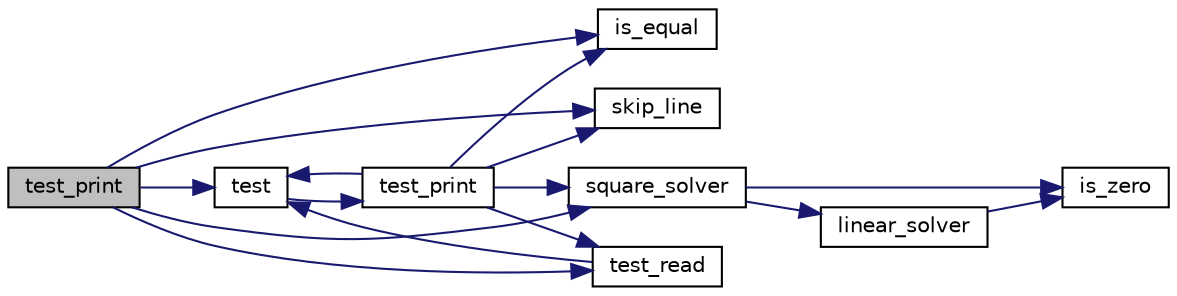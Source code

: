 digraph "test_print"
{
 // LATEX_PDF_SIZE
  edge [fontname="Helvetica",fontsize="10",labelfontname="Helvetica",labelfontsize="10"];
  node [fontname="Helvetica",fontsize="10",shape=record];
  rankdir="LR";
  Node1 [label="test_print",height=0.2,width=0.4,color="black", fillcolor="grey75", style="filled", fontcolor="black",tooltip=" "];
  Node1 -> Node2 [color="midnightblue",fontsize="10",style="solid",fontname="Helvetica"];
  Node2 [label="is_equal",height=0.2,width=0.4,color="black", fillcolor="white", style="filled",URL="$solver_8cpp.html#a59407076ee6342ec18d2de0c0b5ebda9",tooltip=" "];
  Node1 -> Node3 [color="midnightblue",fontsize="10",style="solid",fontname="Helvetica"];
  Node3 [label="skip_line",height=0.2,width=0.4,color="black", fillcolor="white", style="filled",URL="$interface_8cpp.html#a414daf603ed0764e620c131477f3716e",tooltip=" "];
  Node1 -> Node4 [color="midnightblue",fontsize="10",style="solid",fontname="Helvetica"];
  Node4 [label="square_solver",height=0.2,width=0.4,color="black", fillcolor="white", style="filled",URL="$solver_8cpp.html#a1eb24f891c892c102e3413c143e472be",tooltip=" "];
  Node4 -> Node5 [color="midnightblue",fontsize="10",style="solid",fontname="Helvetica"];
  Node5 [label="is_zero",height=0.2,width=0.4,color="black", fillcolor="white", style="filled",URL="$solver_8cpp.html#a5f362d0ded3cfb385be07e61a70d41cf",tooltip=" "];
  Node4 -> Node6 [color="midnightblue",fontsize="10",style="solid",fontname="Helvetica"];
  Node6 [label="linear_solver",height=0.2,width=0.4,color="black", fillcolor="white", style="filled",URL="$solver_8cpp.html#ab9fe58d0f7bcb2b5b193fb612c923487",tooltip=" "];
  Node6 -> Node5 [color="midnightblue",fontsize="10",style="solid",fontname="Helvetica"];
  Node1 -> Node7 [color="midnightblue",fontsize="10",style="solid",fontname="Helvetica"];
  Node7 [label="test",height=0.2,width=0.4,color="black", fillcolor="white", style="filled",URL="$test_8cpp.html#a6e67cad071846f1142f8ef33043c4fc4",tooltip=" "];
  Node7 -> Node8 [color="midnightblue",fontsize="10",style="solid",fontname="Helvetica"];
  Node8 [label="test_print",height=0.2,width=0.4,color="black", fillcolor="white", style="filled",URL="$test_8cpp.html#a68d3e0d724ef10c3796a1ca8ec20dea3",tooltip=" "];
  Node8 -> Node2 [color="midnightblue",fontsize="10",style="solid",fontname="Helvetica"];
  Node8 -> Node3 [color="midnightblue",fontsize="10",style="solid",fontname="Helvetica"];
  Node8 -> Node4 [color="midnightblue",fontsize="10",style="solid",fontname="Helvetica"];
  Node8 -> Node7 [color="midnightblue",fontsize="10",style="solid",fontname="Helvetica"];
  Node8 -> Node9 [color="midnightblue",fontsize="10",style="solid",fontname="Helvetica"];
  Node9 [label="test_read",height=0.2,width=0.4,color="black", fillcolor="white", style="filled",URL="$test_8cpp.html#a2472b45ac1b4ecad554421514ec6d083",tooltip=" "];
  Node9 -> Node7 [color="midnightblue",fontsize="10",style="solid",fontname="Helvetica"];
  Node1 -> Node9 [color="midnightblue",fontsize="10",style="solid",fontname="Helvetica"];
}
